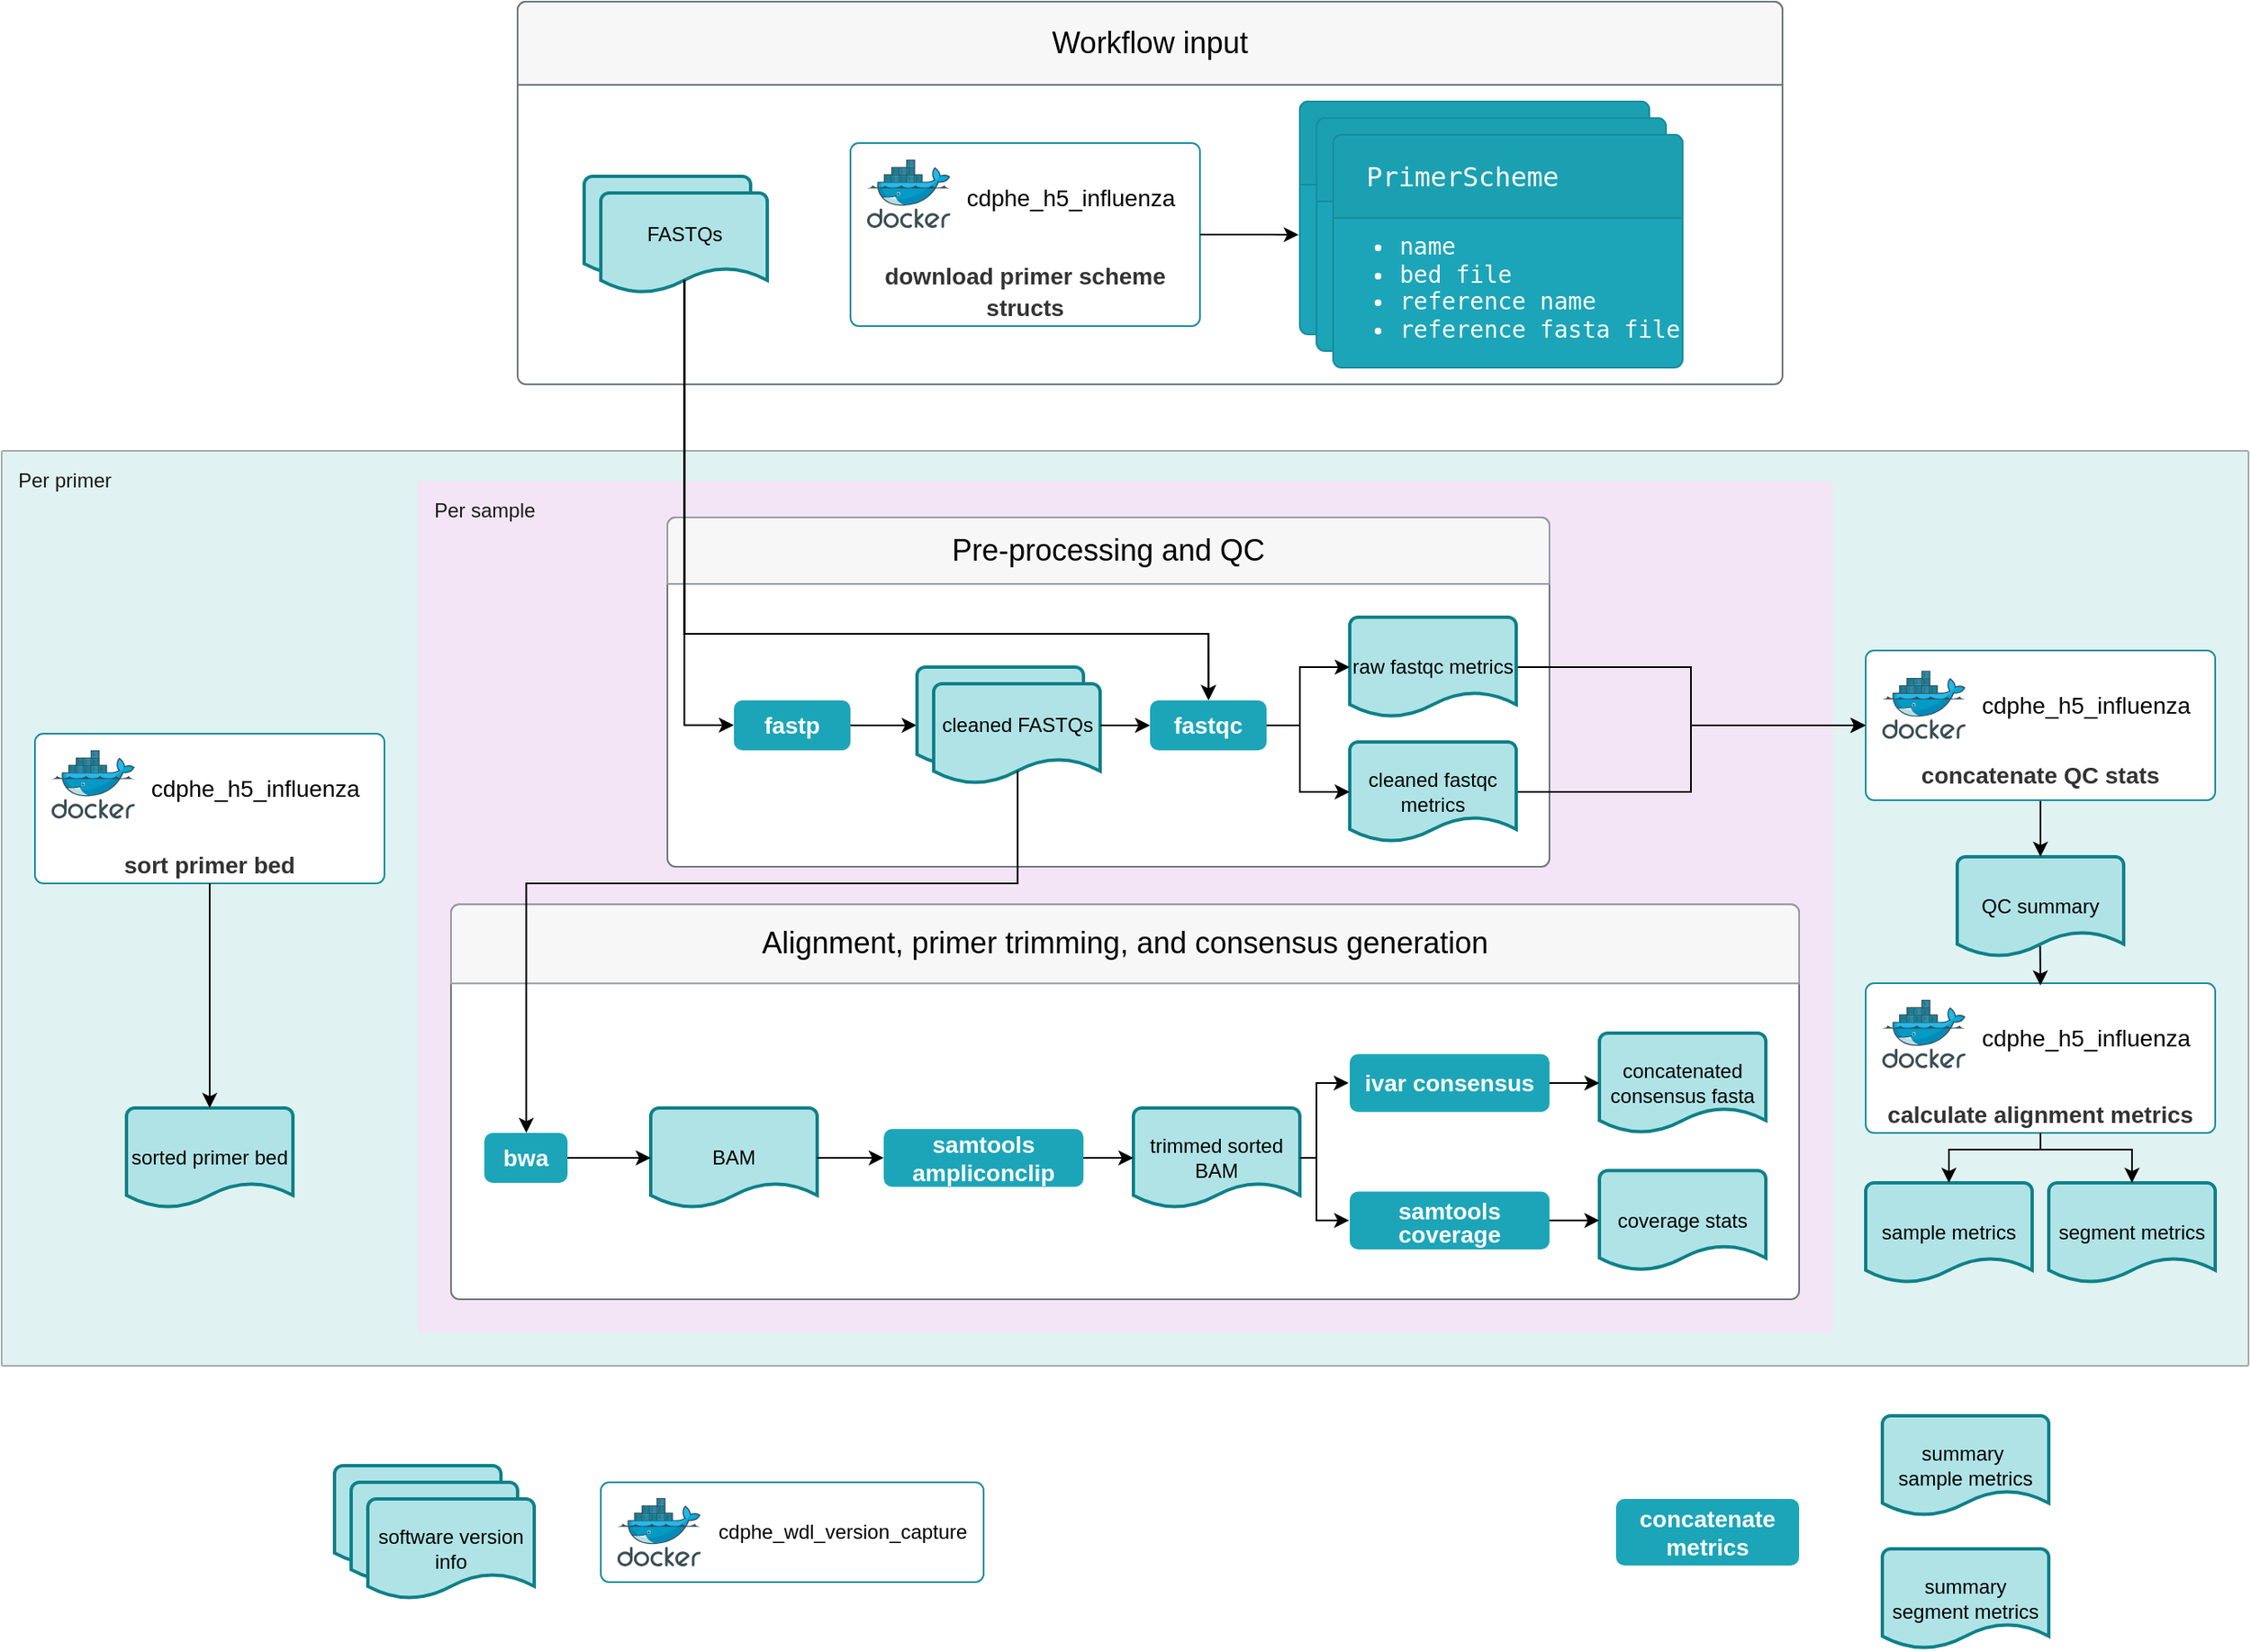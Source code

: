 <mxfile version="24.7.17">
  <diagram id="6a731a19-8d31-9384-78a2-239565b7b9f0" name="Page-1">
    <mxGraphModel dx="1249" dy="686" grid="1" gridSize="10" guides="1" tooltips="1" connect="1" arrows="1" fold="1" page="1" pageScale="1" pageWidth="1920" pageHeight="1200" background="none" math="0" shadow="0">
      <root>
        <mxCell id="0" />
        <mxCell id="1" parent="0" />
        <mxCell id="PwvHuBpC1ZCdnmNJ7vxb-362" value="&lt;font color=&quot;#1a1a1a&quot;&gt;Per primer&lt;/font&gt;" style="sketch=0;points=[[0,0,0],[0.25,0,0],[0.5,0,0],[0.75,0,0],[1,0,0],[1,0.25,0],[1,0.5,0],[1,0.75,0],[1,1,0],[0.75,1,0],[0.5,1,0],[0.25,1,0],[0,1,0],[0,0.75,0],[0,0.5,0],[0,0.25,0]];rounded=1;absoluteArcSize=1;arcSize=2;html=1;strokeColor=#a3aaae;gradientColor=none;shadow=0;dashed=0;fontSize=12;fontColor=#9E9E9E;align=left;verticalAlign=top;spacing=10;spacingTop=-4;whiteSpace=wrap;fillColor=#E0F2F1;" vertex="1" parent="1">
          <mxGeometry x="40" y="300" width="1350" height="550" as="geometry" />
        </mxCell>
        <mxCell id="PwvHuBpC1ZCdnmNJ7vxb-366" value="&lt;font color=&quot;#1a1a1a&quot;&gt;Per sample&lt;/font&gt;" style="sketch=0;points=[[0,0,0],[0.25,0,0],[0.5,0,0],[0.75,0,0],[1,0,0],[1,0.25,0],[1,0.5,0],[1,0.75,0],[1,1,0],[0.75,1,0],[0.5,1,0],[0.25,1,0],[0,1,0],[0,0.75,0],[0,0.5,0],[0,0.25,0]];rounded=1;absoluteArcSize=1;arcSize=2;html=1;strokeColor=none;gradientColor=none;shadow=0;dashed=0;fontSize=12;fontColor=#9E9E9E;align=left;verticalAlign=top;spacing=10;spacingTop=-4;whiteSpace=wrap;fillColor=#F3E5F5;" vertex="1" parent="1">
          <mxGeometry x="290" y="318" width="850" height="512" as="geometry" />
        </mxCell>
        <mxCell id="PwvHuBpC1ZCdnmNJ7vxb-341" value="" style="group" vertex="1" connectable="0" parent="1">
          <mxGeometry x="1160" y="620" width="210" height="90" as="geometry" />
        </mxCell>
        <mxCell id="PwvHuBpC1ZCdnmNJ7vxb-332" value="&lt;font size=&quot;1&quot; color=&quot;#333333&quot; style=&quot;&quot;&gt;&lt;b style=&quot;font-size: 14px;&quot;&gt;calculate alignment metrics&lt;/b&gt;&lt;/font&gt;" style="html=1;shadow=0;dashed=0;shape=mxgraph.bootstrap.rrect;rSize=5;strokeWidth=1;whiteSpace=wrap;align=center;verticalAlign=bottom;spacingLeft=0;fontStyle=0;fontSize=16;spacing=2;fillColor=default;strokeColor=#188c9c;labelPosition=center;verticalLabelPosition=middle;fontFamily=Helvetica;" vertex="1" parent="PwvHuBpC1ZCdnmNJ7vxb-341">
          <mxGeometry width="210" height="90" as="geometry" />
        </mxCell>
        <mxCell id="PwvHuBpC1ZCdnmNJ7vxb-333" value="" style="group" vertex="1" connectable="0" parent="PwvHuBpC1ZCdnmNJ7vxb-341">
          <mxGeometry x="10" y="10" width="196.81" height="45.28" as="geometry" />
        </mxCell>
        <mxCell id="PwvHuBpC1ZCdnmNJ7vxb-334" value="&lt;font style=&quot;font-size: 14px;&quot;&gt;cdphe_h5_influenza&lt;/font&gt;" style="text;html=1;align=center;verticalAlign=middle;resizable=0;points=[];autosize=1;strokeColor=none;fillColor=none;" vertex="1" parent="PwvHuBpC1ZCdnmNJ7vxb-333">
          <mxGeometry x="46.81" y="7.64" width="150" height="30" as="geometry" />
        </mxCell>
        <mxCell id="PwvHuBpC1ZCdnmNJ7vxb-335" value="" style="image;sketch=0;aspect=fixed;html=1;points=[];align=center;fontSize=12;image=img/lib/mscae/Docker.svg;" vertex="1" parent="PwvHuBpC1ZCdnmNJ7vxb-341">
          <mxGeometry x="10" y="10" width="50" height="41" as="geometry" />
        </mxCell>
        <mxCell id="PwvHuBpC1ZCdnmNJ7vxb-345" value="" style="group" vertex="1" connectable="0" parent="1">
          <mxGeometry x="400" y="920" width="230" height="60" as="geometry" />
        </mxCell>
        <mxCell id="PwvHuBpC1ZCdnmNJ7vxb-232" value="" style="html=1;shadow=0;dashed=0;shape=mxgraph.bootstrap.rrect;rSize=5;strokeWidth=1;whiteSpace=wrap;align=center;verticalAlign=middle;spacingLeft=0;fontStyle=0;fontSize=16;spacing=5;fillColor=default;strokeColor=#188c9c;" vertex="1" parent="PwvHuBpC1ZCdnmNJ7vxb-345">
          <mxGeometry width="230" height="60" as="geometry" />
        </mxCell>
        <mxCell id="PwvHuBpC1ZCdnmNJ7vxb-228" value="" style="group" vertex="1" connectable="0" parent="PwvHuBpC1ZCdnmNJ7vxb-345">
          <mxGeometry x="23.19" y="7.36" width="206.81" height="45.28" as="geometry" />
        </mxCell>
        <mxCell id="PwvHuBpC1ZCdnmNJ7vxb-230" value="cdphe_wdl_version_capture" style="text;html=1;align=center;verticalAlign=middle;resizable=0;points=[];autosize=1;strokeColor=none;fillColor=none;" vertex="1" parent="PwvHuBpC1ZCdnmNJ7vxb-228">
          <mxGeometry x="36.81" y="7.64" width="170" height="30" as="geometry" />
        </mxCell>
        <mxCell id="PwvHuBpC1ZCdnmNJ7vxb-264" value="" style="image;sketch=0;aspect=fixed;html=1;points=[];align=center;fontSize=12;image=img/lib/mscae/Docker.svg;" vertex="1" parent="PwvHuBpC1ZCdnmNJ7vxb-228">
          <mxGeometry x="-13.19" y="2.14" width="50" height="41" as="geometry" />
        </mxCell>
        <mxCell id="PwvHuBpC1ZCdnmNJ7vxb-231" value="QC summary" style="strokeWidth=2;html=1;shape=mxgraph.flowchart.document2;whiteSpace=wrap;size=0.25;fillColor=#b0e3e6;strokeColor=#0e8088;" vertex="1" parent="1">
          <mxGeometry x="1215" y="544" width="100" height="60" as="geometry" />
        </mxCell>
        <mxCell id="PwvHuBpC1ZCdnmNJ7vxb-287" value="" style="edgeStyle=orthogonalEdgeStyle;rounded=0;orthogonalLoop=1;jettySize=auto;html=1;" edge="1" parent="1" source="PwvHuBpC1ZCdnmNJ7vxb-253" target="PwvHuBpC1ZCdnmNJ7vxb-231">
          <mxGeometry relative="1" as="geometry" />
        </mxCell>
        <mxCell id="PwvHuBpC1ZCdnmNJ7vxb-352" value="segment metrics" style="strokeWidth=2;html=1;shape=mxgraph.flowchart.document2;whiteSpace=wrap;size=0.25;fillColor=#b0e3e6;strokeColor=#0e8088;" vertex="1" parent="1">
          <mxGeometry x="1270" y="740" width="100" height="60" as="geometry" />
        </mxCell>
        <mxCell id="PwvHuBpC1ZCdnmNJ7vxb-353" value="sample metrics" style="strokeWidth=2;html=1;shape=mxgraph.flowchart.document2;whiteSpace=wrap;size=0.25;fillColor=#b0e3e6;strokeColor=#0e8088;" vertex="1" parent="1">
          <mxGeometry x="1160" y="740" width="100" height="60" as="geometry" />
        </mxCell>
        <mxCell id="PwvHuBpC1ZCdnmNJ7vxb-348" value="" style="group" vertex="1" connectable="0" parent="1">
          <mxGeometry x="60" y="470" width="210" height="90" as="geometry" />
        </mxCell>
        <mxCell id="PwvHuBpC1ZCdnmNJ7vxb-279" value="&lt;font size=&quot;1&quot; color=&quot;#333333&quot; style=&quot;&quot;&gt;&lt;b style=&quot;font-size: 14px;&quot;&gt;sort primer bed&lt;/b&gt;&lt;/font&gt;" style="html=1;shadow=0;dashed=0;shape=mxgraph.bootstrap.rrect;rSize=5;strokeWidth=1;whiteSpace=wrap;align=center;verticalAlign=bottom;spacingLeft=0;fontStyle=0;fontSize=16;spacing=2;fillColor=default;strokeColor=#188c9c;labelPosition=center;verticalLabelPosition=middle;fontFamily=Helvetica;" vertex="1" parent="PwvHuBpC1ZCdnmNJ7vxb-348">
          <mxGeometry width="210" height="90" as="geometry" />
        </mxCell>
        <mxCell id="PwvHuBpC1ZCdnmNJ7vxb-280" value="" style="group" vertex="1" connectable="0" parent="PwvHuBpC1ZCdnmNJ7vxb-348">
          <mxGeometry x="10" y="10" width="196.81" height="45.28" as="geometry" />
        </mxCell>
        <mxCell id="PwvHuBpC1ZCdnmNJ7vxb-281" value="&lt;font style=&quot;font-size: 14px;&quot;&gt;cdphe_h5_influenza&lt;/font&gt;" style="text;html=1;align=center;verticalAlign=middle;resizable=0;points=[];autosize=1;strokeColor=none;fillColor=none;" vertex="1" parent="PwvHuBpC1ZCdnmNJ7vxb-280">
          <mxGeometry x="46.81" y="7.64" width="150" height="30" as="geometry" />
        </mxCell>
        <mxCell id="PwvHuBpC1ZCdnmNJ7vxb-282" value="" style="image;sketch=0;aspect=fixed;html=1;points=[];align=center;fontSize=12;image=img/lib/mscae/Docker.svg;" vertex="1" parent="PwvHuBpC1ZCdnmNJ7vxb-348">
          <mxGeometry x="10" y="10" width="50" height="41" as="geometry" />
        </mxCell>
        <mxCell id="PwvHuBpC1ZCdnmNJ7vxb-284" value="sorted primer bed" style="strokeWidth=2;html=1;shape=mxgraph.flowchart.document2;whiteSpace=wrap;size=0.25;fillColor=#b0e3e6;strokeColor=#0e8088;" vertex="1" parent="1">
          <mxGeometry x="115" y="695" width="100" height="60" as="geometry" />
        </mxCell>
        <mxCell id="PwvHuBpC1ZCdnmNJ7vxb-285" value="" style="edgeStyle=orthogonalEdgeStyle;rounded=0;orthogonalLoop=1;jettySize=auto;html=1;" edge="1" parent="1" source="PwvHuBpC1ZCdnmNJ7vxb-279" target="PwvHuBpC1ZCdnmNJ7vxb-284">
          <mxGeometry relative="1" as="geometry" />
        </mxCell>
        <mxCell id="PwvHuBpC1ZCdnmNJ7vxb-363" value="" style="group" vertex="1" connectable="0" parent="1">
          <mxGeometry x="1160" y="420" width="210" height="90" as="geometry" />
        </mxCell>
        <mxCell id="PwvHuBpC1ZCdnmNJ7vxb-253" value="&lt;font size=&quot;1&quot; color=&quot;#333333&quot; style=&quot;&quot;&gt;&lt;b style=&quot;font-size: 14px;&quot;&gt;concatenate QC stats&lt;/b&gt;&lt;/font&gt;" style="html=1;shadow=0;dashed=0;shape=mxgraph.bootstrap.rrect;rSize=5;strokeWidth=1;whiteSpace=wrap;align=center;verticalAlign=bottom;spacingLeft=0;fontStyle=0;fontSize=16;spacing=0;fillColor=default;strokeColor=#188c9c;labelPosition=center;verticalLabelPosition=middle;fontFamily=Helvetica;container=0;spacingBottom=6;" vertex="1" parent="PwvHuBpC1ZCdnmNJ7vxb-363">
          <mxGeometry width="210" height="90" as="geometry" />
        </mxCell>
        <mxCell id="PwvHuBpC1ZCdnmNJ7vxb-256" value="&lt;font style=&quot;font-size: 14px;&quot;&gt;cdphe_h5_influenza&lt;/font&gt;" style="text;html=1;align=center;verticalAlign=middle;resizable=0;points=[];autosize=1;strokeColor=none;fillColor=none;container=0;" vertex="1" parent="PwvHuBpC1ZCdnmNJ7vxb-363">
          <mxGeometry x="56.81" y="17.64" width="150" height="30" as="geometry" />
        </mxCell>
        <mxCell id="PwvHuBpC1ZCdnmNJ7vxb-258" value="" style="image;sketch=0;aspect=fixed;html=1;points=[];align=center;fontSize=12;image=img/lib/mscae/Docker.svg;container=0;" vertex="1" parent="PwvHuBpC1ZCdnmNJ7vxb-363">
          <mxGeometry x="10" y="12.14" width="50" height="41" as="geometry" />
        </mxCell>
        <mxCell id="PwvHuBpC1ZCdnmNJ7vxb-364" value="" style="group" vertex="1" connectable="0" parent="1">
          <mxGeometry x="310" y="572.64" width="810" height="237.36" as="geometry" />
        </mxCell>
        <mxCell id="PwvHuBpC1ZCdnmNJ7vxb-295" value="" style="html=1;shadow=0;dashed=0;shape=mxgraph.bootstrap.rrect;rSize=5;strokeColor=#6c767d;html=1;whiteSpace=wrap;fillColor=#ffffff;fontColor=#1CA5B8;verticalAlign=bottom;align=left;spacing=5;spacingBottom=0;fontSize=14;container=0;" vertex="1" parent="PwvHuBpC1ZCdnmNJ7vxb-364">
          <mxGeometry width="810" height="237.36" as="geometry" />
        </mxCell>
        <mxCell id="PwvHuBpC1ZCdnmNJ7vxb-278" value="bwa" style="html=1;shadow=0;dashed=0;shape=mxgraph.bootstrap.rrect;rSize=5;strokeColor=none;strokeWidth=1;fillColor=#1CA5B8;fontColor=#FFFFFF;whiteSpace=wrap;align=center;verticalAlign=middle;spacingLeft=0;fontStyle=1;fontSize=14;spacing=5;container=0;" vertex="1" parent="PwvHuBpC1ZCdnmNJ7vxb-364">
          <mxGeometry x="20" y="137.36" width="50" height="30" as="geometry" />
        </mxCell>
        <mxCell id="PwvHuBpC1ZCdnmNJ7vxb-313" value="BAM" style="strokeWidth=2;html=1;shape=mxgraph.flowchart.document2;whiteSpace=wrap;size=0.25;fillColor=#b0e3e6;strokeColor=#0e8088;container=0;" vertex="1" parent="PwvHuBpC1ZCdnmNJ7vxb-364">
          <mxGeometry x="120" y="122.36" width="100" height="60" as="geometry" />
        </mxCell>
        <mxCell id="PwvHuBpC1ZCdnmNJ7vxb-283" value="samtools ampliconclip" style="html=1;shadow=0;dashed=0;shape=mxgraph.bootstrap.rrect;rSize=5;strokeColor=none;strokeWidth=1;fillColor=#1CA5B8;fontColor=#FFFFFF;whiteSpace=wrap;align=center;verticalAlign=middle;spacingLeft=0;fontStyle=1;fontSize=14;spacing=5;container=0;" vertex="1" parent="PwvHuBpC1ZCdnmNJ7vxb-364">
          <mxGeometry x="260" y="135" width="120" height="34.72" as="geometry" />
        </mxCell>
        <mxCell id="PwvHuBpC1ZCdnmNJ7vxb-288" value="trimmed sorted BAM" style="strokeWidth=2;html=1;shape=mxgraph.flowchart.document2;whiteSpace=wrap;size=0.25;fillColor=#b0e3e6;strokeColor=#0e8088;spacing=2;container=0;" vertex="1" parent="PwvHuBpC1ZCdnmNJ7vxb-364">
          <mxGeometry x="410" y="122.36" width="100" height="60" as="geometry" />
        </mxCell>
        <mxCell id="PwvHuBpC1ZCdnmNJ7vxb-292" value="ivar consensus" style="html=1;shadow=0;dashed=0;shape=mxgraph.bootstrap.rrect;rSize=5;strokeColor=none;strokeWidth=1;fillColor=#1CA5B8;fontColor=#FFFFFF;whiteSpace=wrap;align=center;verticalAlign=middle;spacingLeft=0;fontStyle=1;fontSize=14;spacing=5;container=0;" vertex="1" parent="PwvHuBpC1ZCdnmNJ7vxb-364">
          <mxGeometry x="540.0" y="90" width="120" height="34.72" as="geometry" />
        </mxCell>
        <mxCell id="PwvHuBpC1ZCdnmNJ7vxb-293" value="concatenated consensus fasta" style="strokeWidth=2;html=1;shape=mxgraph.flowchart.document2;whiteSpace=wrap;size=0.25;fillColor=#b0e3e6;strokeColor=#0e8088;container=0;" vertex="1" parent="PwvHuBpC1ZCdnmNJ7vxb-364">
          <mxGeometry x="690" y="77.36" width="100" height="60" as="geometry" />
        </mxCell>
        <mxCell id="PwvHuBpC1ZCdnmNJ7vxb-337" value="coverage stats" style="strokeWidth=2;html=1;shape=mxgraph.flowchart.document2;whiteSpace=wrap;size=0.25;fillColor=#b0e3e6;strokeColor=#0e8088;container=0;" vertex="1" parent="PwvHuBpC1ZCdnmNJ7vxb-364">
          <mxGeometry x="690" y="160" width="100" height="60" as="geometry" />
        </mxCell>
        <mxCell id="PwvHuBpC1ZCdnmNJ7vxb-336" value="&lt;p style=&quot;line-height: 100%;&quot;&gt;samtools coverage&lt;/p&gt;" style="html=1;shadow=0;dashed=0;shape=mxgraph.bootstrap.rrect;rSize=5;strokeColor=none;strokeWidth=1;fillColor=#1CA5B8;fontColor=#FFFFFF;whiteSpace=wrap;align=center;verticalAlign=middle;spacingLeft=0;fontStyle=1;fontSize=14;spacing=5;container=0;" vertex="1" parent="PwvHuBpC1ZCdnmNJ7vxb-364">
          <mxGeometry x="540.0" y="172.64" width="120" height="34.72" as="geometry" />
        </mxCell>
        <mxCell id="PwvHuBpC1ZCdnmNJ7vxb-315" value="" style="edgeStyle=orthogonalEdgeStyle;rounded=0;orthogonalLoop=1;jettySize=auto;html=1;" edge="1" parent="PwvHuBpC1ZCdnmNJ7vxb-364" source="PwvHuBpC1ZCdnmNJ7vxb-278" target="PwvHuBpC1ZCdnmNJ7vxb-313">
          <mxGeometry relative="1" as="geometry" />
        </mxCell>
        <mxCell id="PwvHuBpC1ZCdnmNJ7vxb-349" value="" style="edgeStyle=orthogonalEdgeStyle;rounded=0;orthogonalLoop=1;jettySize=auto;html=1;" edge="1" parent="PwvHuBpC1ZCdnmNJ7vxb-364" source="PwvHuBpC1ZCdnmNJ7vxb-313" target="PwvHuBpC1ZCdnmNJ7vxb-283">
          <mxGeometry relative="1" as="geometry" />
        </mxCell>
        <mxCell id="PwvHuBpC1ZCdnmNJ7vxb-290" value="" style="edgeStyle=orthogonalEdgeStyle;rounded=0;orthogonalLoop=1;jettySize=auto;html=1;" edge="1" parent="PwvHuBpC1ZCdnmNJ7vxb-364" source="PwvHuBpC1ZCdnmNJ7vxb-283" target="PwvHuBpC1ZCdnmNJ7vxb-288">
          <mxGeometry relative="1" as="geometry" />
        </mxCell>
        <mxCell id="PwvHuBpC1ZCdnmNJ7vxb-294" value="" style="edgeStyle=orthogonalEdgeStyle;rounded=0;orthogonalLoop=1;jettySize=auto;html=1;" edge="1" parent="PwvHuBpC1ZCdnmNJ7vxb-364" source="PwvHuBpC1ZCdnmNJ7vxb-292" target="PwvHuBpC1ZCdnmNJ7vxb-293">
          <mxGeometry relative="1" as="geometry" />
        </mxCell>
        <mxCell id="PwvHuBpC1ZCdnmNJ7vxb-339" value="" style="edgeStyle=orthogonalEdgeStyle;rounded=0;orthogonalLoop=1;jettySize=auto;html=1;" edge="1" parent="PwvHuBpC1ZCdnmNJ7vxb-364" source="PwvHuBpC1ZCdnmNJ7vxb-336" target="PwvHuBpC1ZCdnmNJ7vxb-337">
          <mxGeometry relative="1" as="geometry" />
        </mxCell>
        <mxCell id="PwvHuBpC1ZCdnmNJ7vxb-296" value="&lt;font color=&quot;#000000&quot;&gt;Alignment, primer trimming, and consensus generation&lt;/font&gt;" style="html=1;shadow=0;dashed=0;shape=mxgraph.bootstrap.topButton;rSize=5;perimeter=none;whiteSpace=wrap;fillColor=#F7F7F7;strokeColor=#949ca1;fontColor=#6C767D;resizeWidth=1;fontSize=18;align=center;spacing=20;container=0;" vertex="1" parent="PwvHuBpC1ZCdnmNJ7vxb-364">
          <mxGeometry width="810.0" height="47.472" as="geometry" />
        </mxCell>
        <mxCell id="PwvHuBpC1ZCdnmNJ7vxb-397" style="edgeStyle=orthogonalEdgeStyle;rounded=0;orthogonalLoop=1;jettySize=auto;html=1;entryX=-0.005;entryY=0.499;entryDx=0;entryDy=0;entryPerimeter=0;" edge="1" parent="PwvHuBpC1ZCdnmNJ7vxb-364" source="PwvHuBpC1ZCdnmNJ7vxb-288" target="PwvHuBpC1ZCdnmNJ7vxb-292">
          <mxGeometry relative="1" as="geometry">
            <Array as="points">
              <mxPoint x="520" y="152" />
              <mxPoint x="520" y="107" />
            </Array>
          </mxGeometry>
        </mxCell>
        <mxCell id="PwvHuBpC1ZCdnmNJ7vxb-398" style="edgeStyle=orthogonalEdgeStyle;rounded=0;orthogonalLoop=1;jettySize=auto;html=1;entryX=-0.003;entryY=0.498;entryDx=0;entryDy=0;entryPerimeter=0;" edge="1" parent="PwvHuBpC1ZCdnmNJ7vxb-364" source="PwvHuBpC1ZCdnmNJ7vxb-288" target="PwvHuBpC1ZCdnmNJ7vxb-336">
          <mxGeometry relative="1" as="geometry">
            <Array as="points">
              <mxPoint x="520" y="152" />
              <mxPoint x="520" y="190" />
            </Array>
          </mxGeometry>
        </mxCell>
        <mxCell id="PwvHuBpC1ZCdnmNJ7vxb-368" value="concatenate metrics" style="html=1;shadow=0;dashed=0;shape=mxgraph.bootstrap.rrect;rSize=5;strokeColor=none;strokeWidth=1;fillColor=#1CA5B8;fontColor=#FFFFFF;whiteSpace=wrap;align=center;verticalAlign=middle;spacingLeft=0;fontStyle=1;fontSize=14;spacing=5;" vertex="1" parent="1">
          <mxGeometry x="1010" y="930" width="110" height="40" as="geometry" />
        </mxCell>
        <mxCell id="PwvHuBpC1ZCdnmNJ7vxb-369" value="summary segment metrics" style="strokeWidth=2;html=1;shape=mxgraph.flowchart.document2;whiteSpace=wrap;size=0.25;fillColor=#b0e3e6;strokeColor=#0e8088;" vertex="1" parent="1">
          <mxGeometry x="1170" y="960" width="100" height="60" as="geometry" />
        </mxCell>
        <mxCell id="PwvHuBpC1ZCdnmNJ7vxb-370" value="summary&amp;nbsp;&lt;div&gt;sample metrics&lt;/div&gt;" style="strokeWidth=2;html=1;shape=mxgraph.flowchart.document2;whiteSpace=wrap;size=0.25;fillColor=#b0e3e6;strokeColor=#0e8088;" vertex="1" parent="1">
          <mxGeometry x="1170" y="880" width="100" height="60" as="geometry" />
        </mxCell>
        <mxCell id="PwvHuBpC1ZCdnmNJ7vxb-376" value="" style="group" vertex="1" connectable="0" parent="1">
          <mxGeometry x="240" y="910" width="120" height="80" as="geometry" />
        </mxCell>
        <mxCell id="PwvHuBpC1ZCdnmNJ7vxb-374" value="" style="strokeWidth=2;html=1;shape=mxgraph.flowchart.document2;whiteSpace=wrap;size=0.25;fillColor=#b0e3e6;strokeColor=#0e8088;" vertex="1" parent="PwvHuBpC1ZCdnmNJ7vxb-376">
          <mxGeometry width="100" height="60" as="geometry" />
        </mxCell>
        <mxCell id="PwvHuBpC1ZCdnmNJ7vxb-375" value="" style="strokeWidth=2;html=1;shape=mxgraph.flowchart.document2;whiteSpace=wrap;size=0.25;fillColor=#b0e3e6;strokeColor=#0e8088;" vertex="1" parent="PwvHuBpC1ZCdnmNJ7vxb-376">
          <mxGeometry x="10" y="10" width="100" height="60" as="geometry" />
        </mxCell>
        <mxCell id="PwvHuBpC1ZCdnmNJ7vxb-371" value="software version info" style="strokeWidth=2;html=1;shape=mxgraph.flowchart.document2;whiteSpace=wrap;size=0.25;fillColor=#b0e3e6;strokeColor=#0e8088;" vertex="1" parent="PwvHuBpC1ZCdnmNJ7vxb-376">
          <mxGeometry x="20" y="20" width="100" height="60" as="geometry" />
        </mxCell>
        <mxCell id="PwvHuBpC1ZCdnmNJ7vxb-378" value="" style="group" vertex="1" connectable="0" parent="1">
          <mxGeometry x="350" y="30" width="760.0" height="230" as="geometry" />
        </mxCell>
        <mxCell id="PwvHuBpC1ZCdnmNJ7vxb-180" value="" style="html=1;shadow=0;dashed=0;shape=mxgraph.bootstrap.rrect;rSize=5;strokeColor=#6C767D;html=1;whiteSpace=wrap;fillColor=#ffffff;fontColor=#212529;verticalAlign=bottom;align=left;spacing=20;spacingBottom=0;fontSize=14;container=0;" vertex="1" parent="PwvHuBpC1ZCdnmNJ7vxb-378">
          <mxGeometry width="760" height="230" as="geometry" />
        </mxCell>
        <mxCell id="PwvHuBpC1ZCdnmNJ7vxb-181" value="&lt;font color=&quot;#000000&quot;&gt;Workflow input&lt;/font&gt;" style="html=1;shadow=0;dashed=0;shape=mxgraph.bootstrap.topButton;rSize=5;perimeter=none;whiteSpace=wrap;fillColor=#F7F7F7;strokeColor=#6C767D;fontColor=#6C767D;resizeWidth=1;fontSize=18;align=center;spacing=20;container=0;" vertex="1" parent="PwvHuBpC1ZCdnmNJ7vxb-378">
          <mxGeometry width="760.0" height="50" as="geometry" />
        </mxCell>
        <mxCell id="PwvHuBpC1ZCdnmNJ7vxb-245" value="&lt;font size=&quot;1&quot; color=&quot;#333333&quot; style=&quot;&quot;&gt;&lt;b style=&quot;font-size: 14px;&quot;&gt;download primer scheme structs&lt;/b&gt;&lt;/font&gt;" style="html=1;shadow=0;dashed=0;shape=mxgraph.bootstrap.rrect;rSize=5;strokeWidth=1;whiteSpace=wrap;align=center;verticalAlign=bottom;spacingLeft=0;fontStyle=0;fontSize=16;spacing=2;fillColor=default;strokeColor=#188c9c;labelPosition=center;verticalLabelPosition=middle;fontFamily=Helvetica;container=0;" vertex="1" parent="PwvHuBpC1ZCdnmNJ7vxb-378">
          <mxGeometry x="200" y="85" width="210" height="110" as="geometry" />
        </mxCell>
        <mxCell id="PwvHuBpC1ZCdnmNJ7vxb-263" value="" style="image;sketch=0;aspect=fixed;html=1;points=[];align=center;fontSize=12;image=img/lib/mscae/Docker.svg;container=0;" vertex="1" parent="PwvHuBpC1ZCdnmNJ7vxb-378">
          <mxGeometry x="210" y="95" width="50" height="41" as="geometry" />
        </mxCell>
        <mxCell id="PwvHuBpC1ZCdnmNJ7vxb-194" value="&lt;ul style=&quot;font-size: 14px;&quot;&gt;&lt;li&gt;&lt;font style=&quot;font-size: 14px;&quot; face=&quot;monospace&quot;&gt;name&lt;/font&gt;&lt;/li&gt;&lt;li&gt;&lt;font style=&quot;font-size: 14px;&quot; face=&quot;monospace&quot;&gt;bed file&amp;nbsp;&lt;/font&gt;&lt;/li&gt;&lt;li&gt;&lt;font style=&quot;font-size: 14px;&quot; face=&quot;monospace&quot;&gt;reference name&lt;/font&gt;&lt;/li&gt;&lt;li&gt;&lt;font style=&quot;font-size: 14px;&quot; face=&quot;monospace&quot;&gt;reference fasta file&lt;/font&gt;&lt;/li&gt;&lt;/ul&gt;" style="shadow=0;dashed=0;shape=mxgraph.bootstrap.rrect;rSize=5;strokeColor=#188C9C;html=1;whiteSpace=wrap;fillColor=#1CA5B8;fontColor=#ffffff;verticalAlign=bottom;align=left;spacing=0;spacingBottom=0;fontSize=16;fontFamily=monospace;container=0;" vertex="1" parent="PwvHuBpC1ZCdnmNJ7vxb-378">
          <mxGeometry x="470" y="60" width="210" height="140" as="geometry" />
        </mxCell>
        <mxCell id="PwvHuBpC1ZCdnmNJ7vxb-196" value="&lt;ul style=&quot;font-size: 14px;&quot;&gt;&lt;li&gt;&lt;font style=&quot;font-size: 14px;&quot; face=&quot;monospace&quot;&gt;name&lt;/font&gt;&lt;/li&gt;&lt;li&gt;&lt;font style=&quot;font-size: 14px;&quot; face=&quot;monospace&quot;&gt;bed file&amp;nbsp;&lt;/font&gt;&lt;/li&gt;&lt;li&gt;&lt;font style=&quot;font-size: 14px;&quot; face=&quot;monospace&quot;&gt;reference name&lt;/font&gt;&lt;/li&gt;&lt;li&gt;&lt;font style=&quot;font-size: 14px;&quot; face=&quot;monospace&quot;&gt;reference fasta file&lt;/font&gt;&lt;/li&gt;&lt;/ul&gt;" style="shadow=0;dashed=0;shape=mxgraph.bootstrap.rrect;rSize=5;strokeColor=#188C9C;html=1;whiteSpace=wrap;fillColor=#1CA5B8;fontColor=#ffffff;verticalAlign=bottom;align=left;spacing=0;spacingBottom=0;fontSize=16;fontFamily=monospace;container=0;" vertex="1" parent="PwvHuBpC1ZCdnmNJ7vxb-378">
          <mxGeometry x="480" y="70" width="210" height="140" as="geometry" />
        </mxCell>
        <mxCell id="PwvHuBpC1ZCdnmNJ7vxb-198" value="&lt;ul style=&quot;font-size: 14px;&quot;&gt;&lt;li&gt;&lt;font style=&quot;font-size: 14px;&quot; face=&quot;monospace&quot;&gt;name&lt;/font&gt;&lt;/li&gt;&lt;li&gt;&lt;font style=&quot;font-size: 14px;&quot; face=&quot;monospace&quot;&gt;bed file&amp;nbsp;&lt;/font&gt;&lt;/li&gt;&lt;li&gt;&lt;font style=&quot;font-size: 14px;&quot; face=&quot;monospace&quot;&gt;reference name&lt;/font&gt;&lt;/li&gt;&lt;li&gt;&lt;font style=&quot;font-size: 14px;&quot; face=&quot;monospace&quot;&gt;reference fasta file&lt;/font&gt;&lt;/li&gt;&lt;/ul&gt;" style="shadow=0;dashed=0;shape=mxgraph.bootstrap.rrect;rSize=5;strokeColor=#188C9C;html=1;whiteSpace=wrap;fillColor=#1CA5B8;fontColor=#ffffff;verticalAlign=bottom;align=left;spacing=0;spacingBottom=0;fontSize=16;fontFamily=monospace;container=0;" vertex="1" parent="PwvHuBpC1ZCdnmNJ7vxb-378">
          <mxGeometry x="490" y="80" width="210" height="140" as="geometry" />
        </mxCell>
        <mxCell id="PwvHuBpC1ZCdnmNJ7vxb-195" value="&lt;font face=&quot;monospace&quot; style=&quot;font-size: 16px;&quot;&gt;PrimerScheme&lt;/font&gt;" style="html=1;shadow=0;dashed=0;shape=mxgraph.bootstrap.topButton;rSize=5;perimeter=none;whiteSpace=wrap;fillColor=#1BA0B2;strokeColor=#188C9C;fontColor=#ffffff;resizeWidth=1;fontSize=18;align=left;spacing=20;container=0;" vertex="1" parent="PwvHuBpC1ZCdnmNJ7vxb-378">
          <mxGeometry x="470" y="60" width="210" height="50" as="geometry" />
        </mxCell>
        <mxCell id="PwvHuBpC1ZCdnmNJ7vxb-197" value="&lt;font face=&quot;monospace&quot; style=&quot;font-size: 16px;&quot;&gt;PrimerScheme&lt;/font&gt;" style="html=1;shadow=0;dashed=0;shape=mxgraph.bootstrap.topButton;rSize=5;perimeter=none;whiteSpace=wrap;fillColor=#1BA0B2;strokeColor=#188C9C;fontColor=#ffffff;resizeWidth=1;fontSize=18;align=left;spacing=20;container=0;" vertex="1" parent="PwvHuBpC1ZCdnmNJ7vxb-378">
          <mxGeometry x="480" y="70" width="210" height="50" as="geometry" />
        </mxCell>
        <mxCell id="PwvHuBpC1ZCdnmNJ7vxb-199" value="&lt;font face=&quot;monospace&quot; style=&quot;font-size: 16px;&quot;&gt;PrimerScheme&lt;/font&gt;" style="html=1;shadow=0;dashed=0;shape=mxgraph.bootstrap.topButton;rSize=5;perimeter=none;whiteSpace=wrap;fillColor=#1BA0B2;strokeColor=#188C9C;fontColor=#ffffff;resizeWidth=1;fontSize=18;align=left;spacing=20;container=0;" vertex="1" parent="PwvHuBpC1ZCdnmNJ7vxb-378">
          <mxGeometry x="490" y="80" width="210" height="50" as="geometry" />
        </mxCell>
        <mxCell id="PwvHuBpC1ZCdnmNJ7vxb-248" value="&lt;font style=&quot;font-size: 14px;&quot;&gt;cdphe_h5_influenza&lt;/font&gt;" style="text;html=1;align=center;verticalAlign=middle;resizable=0;points=[];autosize=1;strokeColor=none;fillColor=none;container=0;" vertex="1" parent="PwvHuBpC1ZCdnmNJ7vxb-378">
          <mxGeometry x="256.81" y="102.64" width="150" height="30" as="geometry" />
        </mxCell>
        <mxCell id="PwvHuBpC1ZCdnmNJ7vxb-160" value="" style="strokeWidth=2;html=1;shape=mxgraph.flowchart.document2;whiteSpace=wrap;size=0.25;fillColor=#b0e3e6;strokeColor=#0e8088;container=0;" vertex="1" parent="PwvHuBpC1ZCdnmNJ7vxb-378">
          <mxGeometry x="40" y="105" width="100" height="60" as="geometry" />
        </mxCell>
        <mxCell id="PwvHuBpC1ZCdnmNJ7vxb-161" value="" style="strokeWidth=2;html=1;shape=mxgraph.flowchart.document2;whiteSpace=wrap;size=0.25;fillColor=#b0e3e6;strokeColor=#0e8088;container=0;" vertex="1" parent="PwvHuBpC1ZCdnmNJ7vxb-378">
          <mxGeometry x="50" y="115" width="100" height="60" as="geometry" />
        </mxCell>
        <mxCell id="PwvHuBpC1ZCdnmNJ7vxb-171" value="FASTQs" style="text;html=1;align=center;verticalAlign=middle;resizable=0;points=[];autosize=1;strokeColor=none;fillColor=none;container=0;" vertex="1" parent="PwvHuBpC1ZCdnmNJ7vxb-378">
          <mxGeometry x="65" y="125" width="70" height="30" as="geometry" />
        </mxCell>
        <mxCell id="PwvHuBpC1ZCdnmNJ7vxb-401" style="edgeStyle=orthogonalEdgeStyle;rounded=0;orthogonalLoop=1;jettySize=auto;html=1;entryX=-0.003;entryY=0.572;entryDx=0;entryDy=0;entryPerimeter=0;" edge="1" parent="PwvHuBpC1ZCdnmNJ7vxb-378" source="PwvHuBpC1ZCdnmNJ7vxb-245" target="PwvHuBpC1ZCdnmNJ7vxb-194">
          <mxGeometry relative="1" as="geometry">
            <mxPoint x="470" y="140" as="targetPoint" />
          </mxGeometry>
        </mxCell>
        <mxCell id="PwvHuBpC1ZCdnmNJ7vxb-208" value="" style="html=1;shadow=0;dashed=0;shape=mxgraph.bootstrap.rrect;rSize=5;strokeColor=#6c767d;html=1;whiteSpace=wrap;fillColor=#ffffff;fontColor=#1CA5B8;verticalAlign=bottom;align=left;spacing=20;spacingBottom=0;fontSize=14;container=0;" vertex="1" parent="1">
          <mxGeometry x="440" y="340" width="530" height="210" as="geometry" />
        </mxCell>
        <mxCell id="PwvHuBpC1ZCdnmNJ7vxb-203" value="fastp" style="html=1;shadow=0;dashed=0;shape=mxgraph.bootstrap.rrect;rSize=5;strokeColor=none;strokeWidth=1;fillColor=#1CA5B8;fontColor=#FFFFFF;whiteSpace=wrap;align=center;verticalAlign=middle;spacingLeft=0;fontStyle=1;fontSize=14;spacing=5;container=0;" vertex="1" parent="1">
          <mxGeometry x="480" y="450" width="70" height="30" as="geometry" />
        </mxCell>
        <mxCell id="PwvHuBpC1ZCdnmNJ7vxb-202" value="fastqc" style="html=1;shadow=0;dashed=0;shape=mxgraph.bootstrap.rrect;rSize=5;strokeColor=none;strokeWidth=1;fillColor=#1CA5B8;fontColor=#FFFFFF;whiteSpace=wrap;align=center;verticalAlign=middle;spacingLeft=0;fontStyle=1;fontSize=14;spacing=5;container=0;" vertex="1" parent="1">
          <mxGeometry x="730" y="450" width="70" height="30" as="geometry" />
        </mxCell>
        <mxCell id="PwvHuBpC1ZCdnmNJ7vxb-327" style="edgeStyle=orthogonalEdgeStyle;rounded=0;orthogonalLoop=1;jettySize=auto;html=1;entryX=-0.002;entryY=0.583;entryDx=0;entryDy=0;entryPerimeter=0;" edge="1" parent="1" source="PwvHuBpC1ZCdnmNJ7vxb-203" target="PwvHuBpC1ZCdnmNJ7vxb-212">
          <mxGeometry relative="1" as="geometry" />
        </mxCell>
        <mxCell id="PwvHuBpC1ZCdnmNJ7vxb-212" value="" style="strokeWidth=2;html=1;shape=mxgraph.flowchart.document2;whiteSpace=wrap;size=0.25;fillColor=#b0e3e6;strokeColor=#0e8088;container=0;" vertex="1" parent="1">
          <mxGeometry x="590" y="430" width="100" height="60" as="geometry" />
        </mxCell>
        <mxCell id="PwvHuBpC1ZCdnmNJ7vxb-213" value="" style="strokeWidth=2;html=1;shape=mxgraph.flowchart.document2;whiteSpace=wrap;size=0.25;fillColor=#b0e3e6;strokeColor=#0e8088;container=0;" vertex="1" parent="1">
          <mxGeometry x="600" y="440" width="100" height="60" as="geometry" />
        </mxCell>
        <mxCell id="PwvHuBpC1ZCdnmNJ7vxb-405" value="" style="edgeStyle=orthogonalEdgeStyle;rounded=0;orthogonalLoop=1;jettySize=auto;html=1;exitX=1.001;exitY=0.416;exitDx=0;exitDy=0;exitPerimeter=0;" edge="1" parent="1" source="PwvHuBpC1ZCdnmNJ7vxb-213" target="PwvHuBpC1ZCdnmNJ7vxb-202">
          <mxGeometry relative="1" as="geometry" />
        </mxCell>
        <mxCell id="PwvHuBpC1ZCdnmNJ7vxb-214" value="cleaned FASTQs" style="text;html=1;align=center;verticalAlign=middle;resizable=0;points=[];autosize=1;strokeColor=none;fillColor=none;container=0;" vertex="1" parent="1">
          <mxGeometry x="595" y="450" width="110" height="30" as="geometry" />
        </mxCell>
        <mxCell id="PwvHuBpC1ZCdnmNJ7vxb-209" value="&lt;font color=&quot;#000000&quot;&gt;Pre-processing and QC&lt;/font&gt;" style="html=1;shadow=0;dashed=0;shape=mxgraph.bootstrap.topButton;rSize=5;perimeter=none;whiteSpace=wrap;fillColor=#F7F7F7;strokeColor=#949ca1;fontColor=#6C767D;resizeWidth=1;fontSize=18;align=center;spacing=20;container=0;" vertex="1" parent="1">
          <mxGeometry x="440" y="340" width="530" height="40" as="geometry" />
        </mxCell>
        <mxCell id="PwvHuBpC1ZCdnmNJ7vxb-385" style="edgeStyle=orthogonalEdgeStyle;rounded=0;orthogonalLoop=1;jettySize=auto;html=1;" edge="1" parent="1" source="PwvHuBpC1ZCdnmNJ7vxb-379" target="PwvHuBpC1ZCdnmNJ7vxb-253">
          <mxGeometry relative="1" as="geometry" />
        </mxCell>
        <mxCell id="PwvHuBpC1ZCdnmNJ7vxb-379" value="raw fastqc metrics" style="strokeWidth=2;html=1;shape=mxgraph.flowchart.document2;whiteSpace=wrap;size=0.25;fillColor=#b0e3e6;strokeColor=#0e8088;" vertex="1" parent="1">
          <mxGeometry x="850" y="400" width="100" height="60" as="geometry" />
        </mxCell>
        <mxCell id="PwvHuBpC1ZCdnmNJ7vxb-386" style="edgeStyle=orthogonalEdgeStyle;rounded=0;orthogonalLoop=1;jettySize=auto;html=1;" edge="1" parent="1" source="PwvHuBpC1ZCdnmNJ7vxb-380" target="PwvHuBpC1ZCdnmNJ7vxb-253">
          <mxGeometry relative="1" as="geometry" />
        </mxCell>
        <mxCell id="PwvHuBpC1ZCdnmNJ7vxb-380" value="cleaned fastqc metrics" style="strokeWidth=2;html=1;shape=mxgraph.flowchart.document2;whiteSpace=wrap;size=0.25;fillColor=#b0e3e6;strokeColor=#0e8088;" vertex="1" parent="1">
          <mxGeometry x="850" y="475" width="100" height="60" as="geometry" />
        </mxCell>
        <mxCell id="PwvHuBpC1ZCdnmNJ7vxb-382" style="edgeStyle=orthogonalEdgeStyle;rounded=0;orthogonalLoop=1;jettySize=auto;html=1;entryX=0;entryY=0.5;entryDx=0;entryDy=0;entryPerimeter=0;" edge="1" parent="1" source="PwvHuBpC1ZCdnmNJ7vxb-202" target="PwvHuBpC1ZCdnmNJ7vxb-379">
          <mxGeometry relative="1" as="geometry">
            <Array as="points">
              <mxPoint x="820" y="465" />
              <mxPoint x="820" y="430" />
            </Array>
          </mxGeometry>
        </mxCell>
        <mxCell id="PwvHuBpC1ZCdnmNJ7vxb-383" style="edgeStyle=orthogonalEdgeStyle;rounded=0;orthogonalLoop=1;jettySize=auto;html=1;entryX=0;entryY=0.5;entryDx=0;entryDy=0;entryPerimeter=0;" edge="1" parent="1" source="PwvHuBpC1ZCdnmNJ7vxb-202" target="PwvHuBpC1ZCdnmNJ7vxb-380">
          <mxGeometry relative="1" as="geometry">
            <Array as="points">
              <mxPoint x="820" y="465" />
              <mxPoint x="820" y="505" />
            </Array>
          </mxGeometry>
        </mxCell>
        <mxCell id="PwvHuBpC1ZCdnmNJ7vxb-394" style="edgeStyle=orthogonalEdgeStyle;rounded=0;orthogonalLoop=1;jettySize=auto;html=1;entryX=0.5;entryY=0.015;entryDx=0;entryDy=0;entryPerimeter=0;exitX=0.498;exitY=0.894;exitDx=0;exitDy=0;exitPerimeter=0;" edge="1" parent="1" source="PwvHuBpC1ZCdnmNJ7vxb-231" target="PwvHuBpC1ZCdnmNJ7vxb-332">
          <mxGeometry relative="1" as="geometry">
            <mxPoint x="1265" y="600" as="sourcePoint" />
          </mxGeometry>
        </mxCell>
        <mxCell id="PwvHuBpC1ZCdnmNJ7vxb-395" style="edgeStyle=orthogonalEdgeStyle;rounded=0;orthogonalLoop=1;jettySize=auto;html=1;entryX=0.5;entryY=0;entryDx=0;entryDy=0;entryPerimeter=0;" edge="1" parent="1" source="PwvHuBpC1ZCdnmNJ7vxb-332" target="PwvHuBpC1ZCdnmNJ7vxb-353">
          <mxGeometry relative="1" as="geometry">
            <Array as="points">
              <mxPoint x="1265" y="720" />
              <mxPoint x="1210" y="720" />
            </Array>
          </mxGeometry>
        </mxCell>
        <mxCell id="PwvHuBpC1ZCdnmNJ7vxb-396" style="edgeStyle=orthogonalEdgeStyle;rounded=0;orthogonalLoop=1;jettySize=auto;html=1;entryX=0.5;entryY=0;entryDx=0;entryDy=0;entryPerimeter=0;" edge="1" parent="1" source="PwvHuBpC1ZCdnmNJ7vxb-332" target="PwvHuBpC1ZCdnmNJ7vxb-352">
          <mxGeometry relative="1" as="geometry">
            <Array as="points">
              <mxPoint x="1265" y="720" />
              <mxPoint x="1320" y="720" />
            </Array>
          </mxGeometry>
        </mxCell>
        <mxCell id="PwvHuBpC1ZCdnmNJ7vxb-399" style="edgeStyle=orthogonalEdgeStyle;rounded=0;orthogonalLoop=1;jettySize=auto;html=1;entryX=0.504;entryY=-0.002;entryDx=0;entryDy=0;entryPerimeter=0;exitX=0.504;exitY=0.873;exitDx=0;exitDy=0;exitPerimeter=0;" edge="1" parent="1" source="PwvHuBpC1ZCdnmNJ7vxb-213" target="PwvHuBpC1ZCdnmNJ7vxb-278">
          <mxGeometry relative="1" as="geometry">
            <Array as="points">
              <mxPoint x="650" y="560" />
              <mxPoint x="355" y="560" />
            </Array>
          </mxGeometry>
        </mxCell>
        <mxCell id="PwvHuBpC1ZCdnmNJ7vxb-402" style="edgeStyle=orthogonalEdgeStyle;rounded=0;orthogonalLoop=1;jettySize=auto;html=1;entryX=-0.001;entryY=0.496;entryDx=0;entryDy=0;entryPerimeter=0;exitX=0.502;exitY=0.878;exitDx=0;exitDy=0;exitPerimeter=0;" edge="1" parent="1" source="PwvHuBpC1ZCdnmNJ7vxb-161" target="PwvHuBpC1ZCdnmNJ7vxb-203">
          <mxGeometry relative="1" as="geometry" />
        </mxCell>
        <mxCell id="PwvHuBpC1ZCdnmNJ7vxb-403" style="edgeStyle=orthogonalEdgeStyle;rounded=0;orthogonalLoop=1;jettySize=auto;html=1;entryX=0.502;entryY=-0.005;entryDx=0;entryDy=0;entryPerimeter=0;exitX=0.502;exitY=0.872;exitDx=0;exitDy=0;exitPerimeter=0;" edge="1" parent="1" source="PwvHuBpC1ZCdnmNJ7vxb-161" target="PwvHuBpC1ZCdnmNJ7vxb-202">
          <mxGeometry relative="1" as="geometry">
            <mxPoint x="450" y="200" as="sourcePoint" />
            <Array as="points">
              <mxPoint x="450" y="410" />
              <mxPoint x="765" y="410" />
            </Array>
          </mxGeometry>
        </mxCell>
        <mxCell id="PwvHuBpC1ZCdnmNJ7vxb-404" style="edgeStyle=orthogonalEdgeStyle;rounded=0;orthogonalLoop=1;jettySize=auto;html=1;entryX=0.502;entryY=-0.005;entryDx=0;entryDy=0;entryPerimeter=0;exitX=0.502;exitY=0.872;exitDx=0;exitDy=0;exitPerimeter=0;" edge="1" parent="1" source="PwvHuBpC1ZCdnmNJ7vxb-161" target="PwvHuBpC1ZCdnmNJ7vxb-202">
          <mxGeometry relative="1" as="geometry">
            <mxPoint x="450" y="200" as="sourcePoint" />
            <mxPoint x="765" y="450" as="targetPoint" />
            <Array as="points">
              <mxPoint x="450" y="410" />
              <mxPoint x="765" y="410" />
            </Array>
          </mxGeometry>
        </mxCell>
      </root>
    </mxGraphModel>
  </diagram>
</mxfile>
